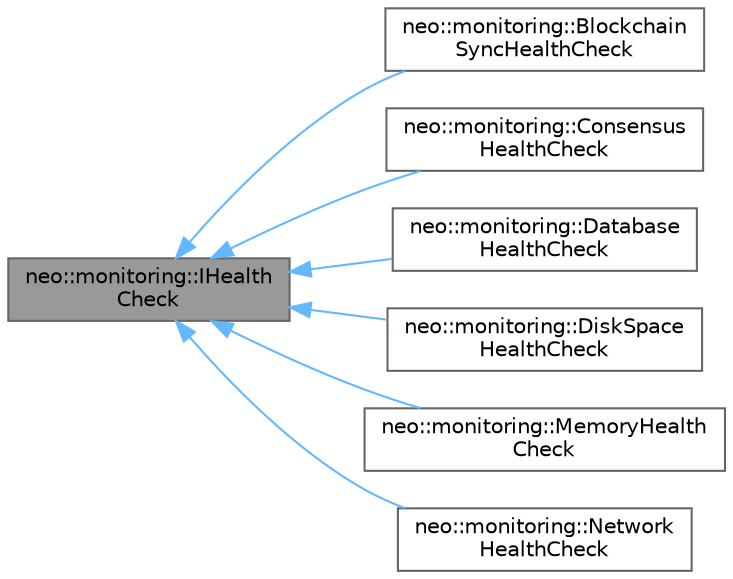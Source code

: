 digraph "neo::monitoring::IHealthCheck"
{
 // LATEX_PDF_SIZE
  bgcolor="transparent";
  edge [fontname=Helvetica,fontsize=10,labelfontname=Helvetica,labelfontsize=10];
  node [fontname=Helvetica,fontsize=10,shape=box,height=0.2,width=0.4];
  rankdir="LR";
  Node1 [id="Node000001",label="neo::monitoring::IHealth\lCheck",height=0.2,width=0.4,color="gray40", fillcolor="grey60", style="filled", fontcolor="black",tooltip="Health check interface."];
  Node1 -> Node2 [id="edge1_Node000001_Node000002",dir="back",color="steelblue1",style="solid",tooltip=" "];
  Node2 [id="Node000002",label="neo::monitoring::Blockchain\lSyncHealthCheck",height=0.2,width=0.4,color="gray40", fillcolor="white", style="filled",URL="$classneo_1_1monitoring_1_1_blockchain_sync_health_check.html",tooltip="Blockchain sync health check."];
  Node1 -> Node3 [id="edge2_Node000001_Node000003",dir="back",color="steelblue1",style="solid",tooltip=" "];
  Node3 [id="Node000003",label="neo::monitoring::Consensus\lHealthCheck",height=0.2,width=0.4,color="gray40", fillcolor="white", style="filled",URL="$classneo_1_1monitoring_1_1_consensus_health_check.html",tooltip="Consensus health check."];
  Node1 -> Node4 [id="edge3_Node000001_Node000004",dir="back",color="steelblue1",style="solid",tooltip=" "];
  Node4 [id="Node000004",label="neo::monitoring::Database\lHealthCheck",height=0.2,width=0.4,color="gray40", fillcolor="white", style="filled",URL="$classneo_1_1monitoring_1_1_database_health_check.html",tooltip="Database health check."];
  Node1 -> Node5 [id="edge4_Node000001_Node000005",dir="back",color="steelblue1",style="solid",tooltip=" "];
  Node5 [id="Node000005",label="neo::monitoring::DiskSpace\lHealthCheck",height=0.2,width=0.4,color="gray40", fillcolor="white", style="filled",URL="$classneo_1_1monitoring_1_1_disk_space_health_check.html",tooltip="Disk space health check."];
  Node1 -> Node6 [id="edge5_Node000001_Node000006",dir="back",color="steelblue1",style="solid",tooltip=" "];
  Node6 [id="Node000006",label="neo::monitoring::MemoryHealth\lCheck",height=0.2,width=0.4,color="gray40", fillcolor="white", style="filled",URL="$classneo_1_1monitoring_1_1_memory_health_check.html",tooltip="Health check for memory usage."];
  Node1 -> Node7 [id="edge6_Node000001_Node000007",dir="back",color="steelblue1",style="solid",tooltip=" "];
  Node7 [id="Node000007",label="neo::monitoring::Network\lHealthCheck",height=0.2,width=0.4,color="gray40", fillcolor="white", style="filled",URL="$classneo_1_1monitoring_1_1_network_health_check.html",tooltip="Network connectivity health check."];
}
